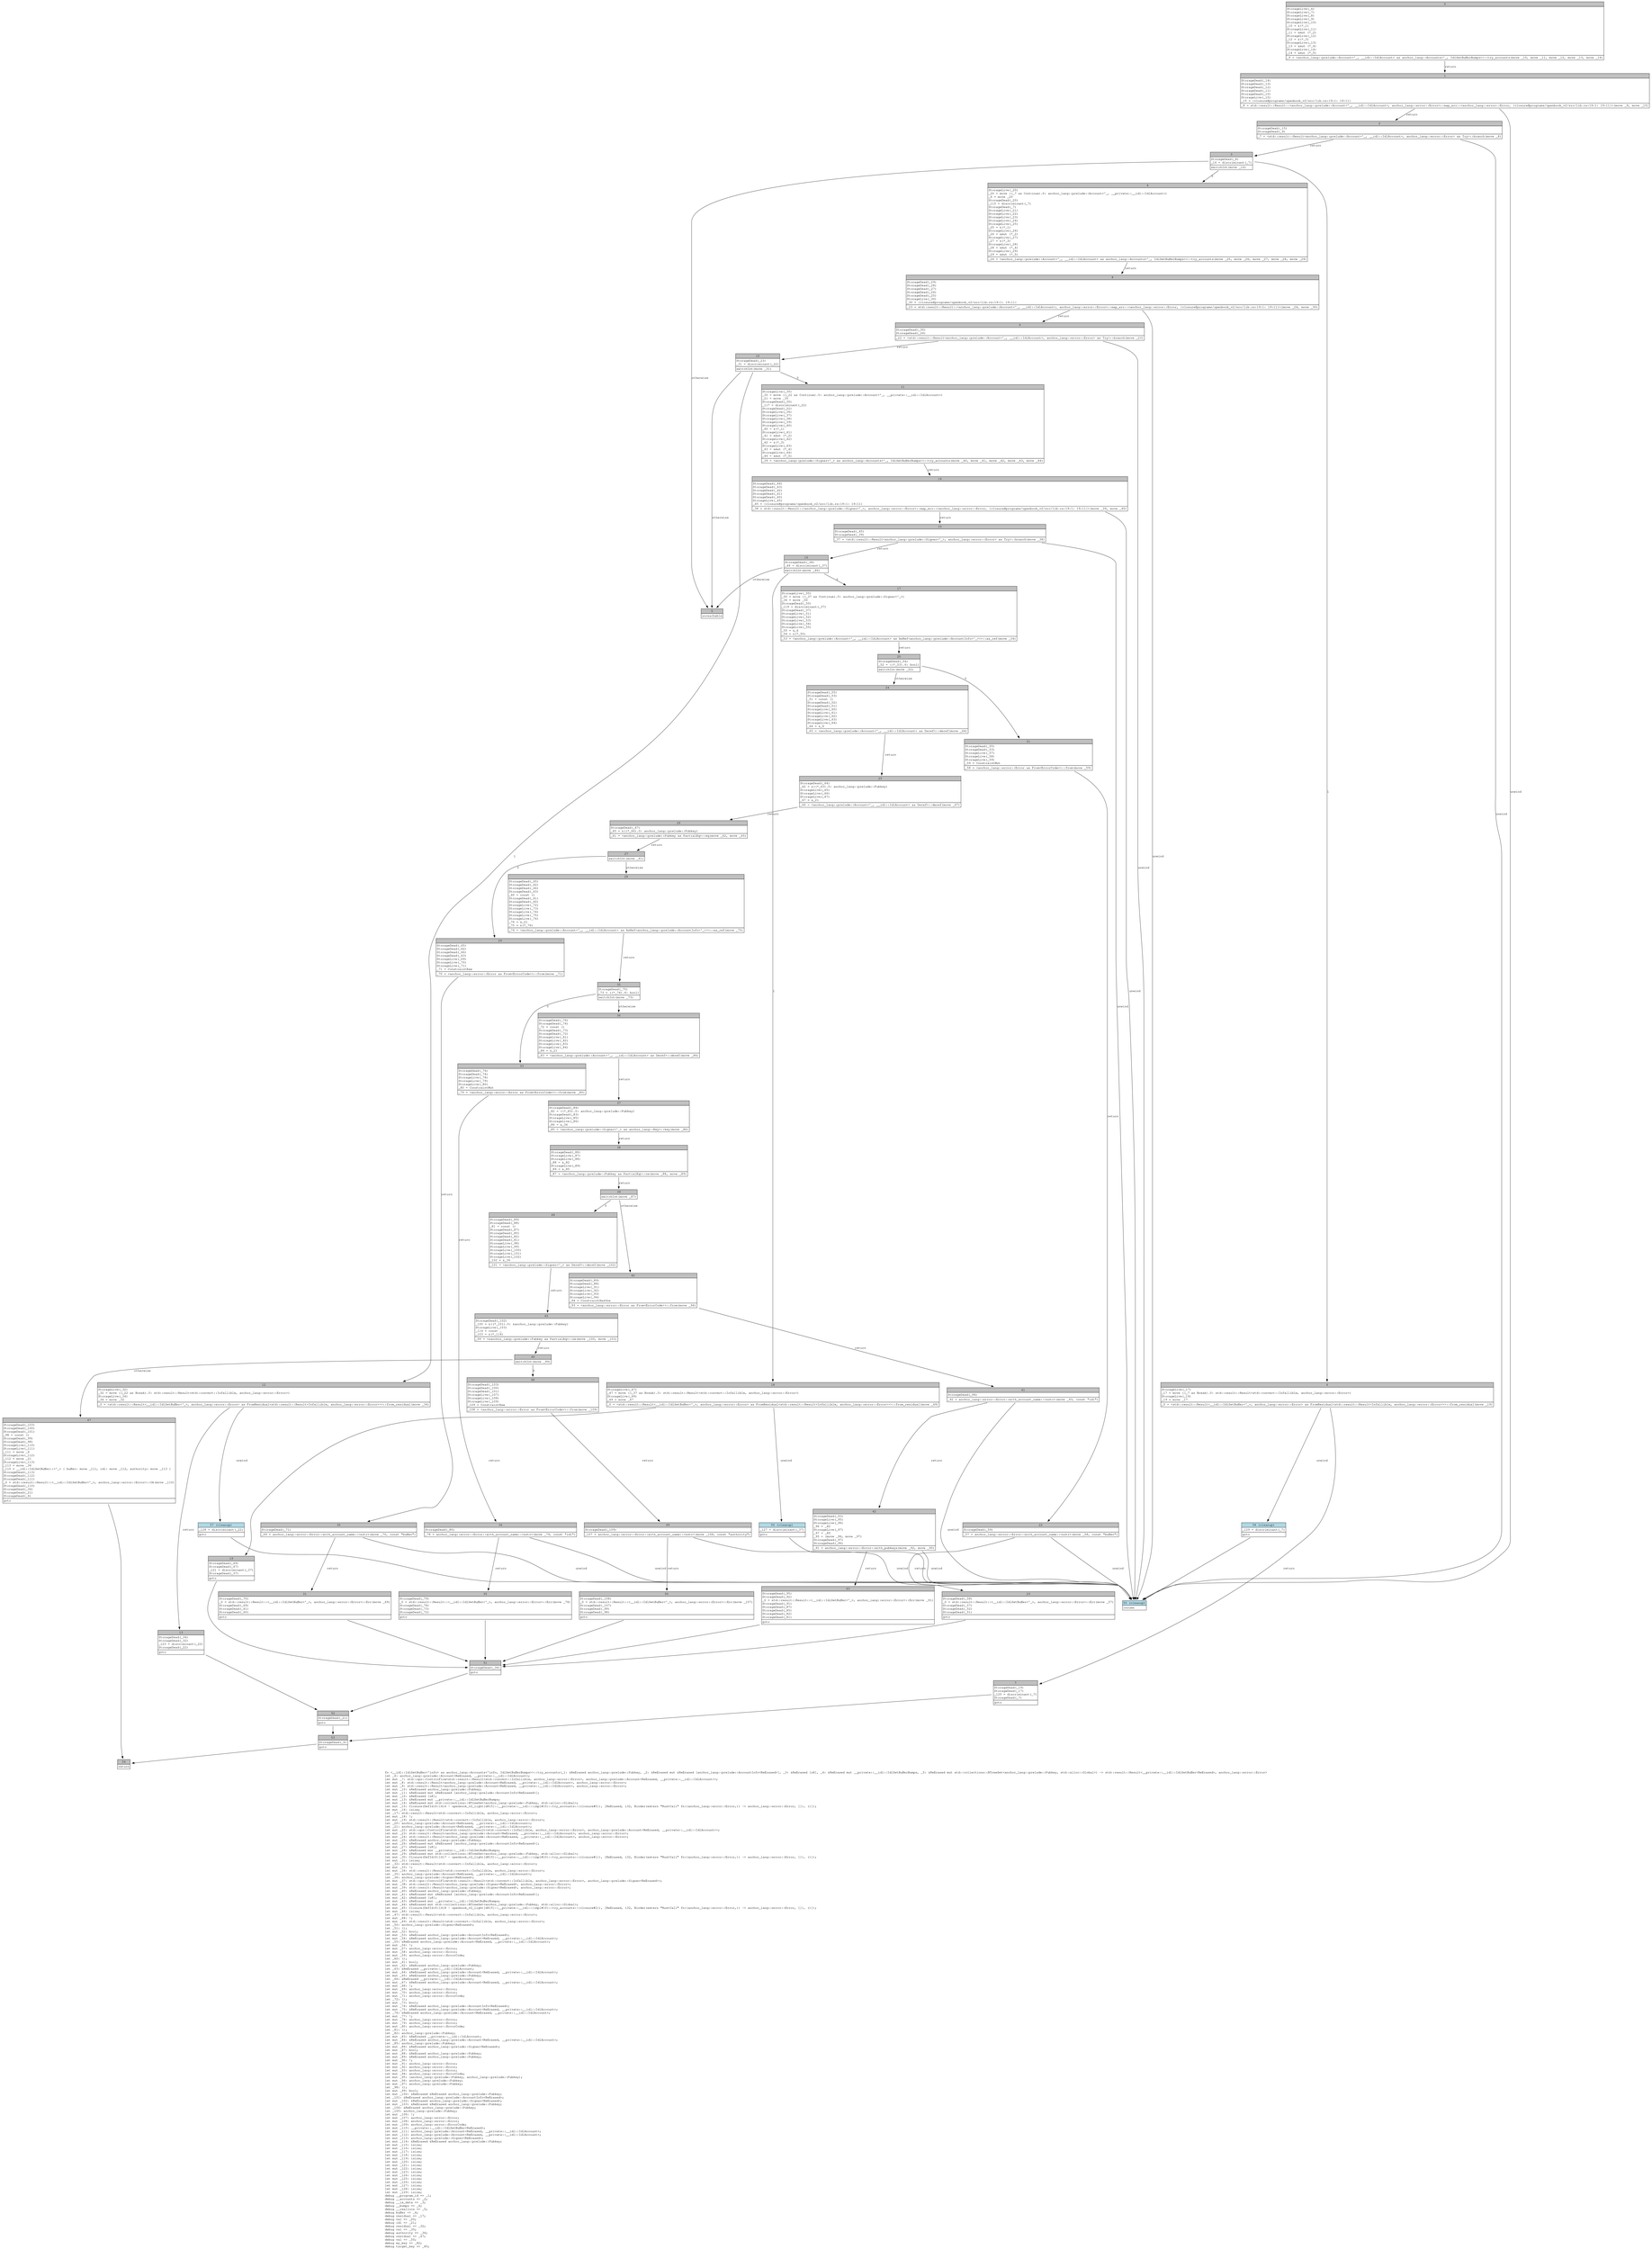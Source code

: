 digraph Mir_0_1415 {
    graph [fontname="Courier, monospace"];
    node [fontname="Courier, monospace"];
    edge [fontname="Courier, monospace"];
    label=<fn &lt;__idl::IdlSetBuffer&lt;'info&gt; as anchor_lang::Accounts&lt;'info, IdlSetBufferBumps&gt;&gt;::try_accounts(_1: &amp;ReErased anchor_lang::prelude::Pubkey, _2: &amp;ReErased mut &amp;ReErased [anchor_lang::prelude::AccountInfo&lt;ReErased&gt;], _3: &amp;ReErased [u8], _4: &amp;ReErased mut __private::__idl::IdlSetBufferBumps, _5: &amp;ReErased mut std::collections::BTreeSet&lt;anchor_lang::prelude::Pubkey, std::alloc::Global&gt;) -&gt; std::result::Result&lt;__private::__idl::IdlSetBuffer&lt;ReErased&gt;, anchor_lang::error::Error&gt;<br align="left"/>let _6: anchor_lang::prelude::Account&lt;ReErased, __private::__idl::IdlAccount&gt;;<br align="left"/>let mut _7: std::ops::ControlFlow&lt;std::result::Result&lt;std::convert::Infallible, anchor_lang::error::Error&gt;, anchor_lang::prelude::Account&lt;ReErased, __private::__idl::IdlAccount&gt;&gt;;<br align="left"/>let mut _8: std::result::Result&lt;anchor_lang::prelude::Account&lt;ReErased, __private::__idl::IdlAccount&gt;, anchor_lang::error::Error&gt;;<br align="left"/>let mut _9: std::result::Result&lt;anchor_lang::prelude::Account&lt;ReErased, __private::__idl::IdlAccount&gt;, anchor_lang::error::Error&gt;;<br align="left"/>let mut _10: &amp;ReErased anchor_lang::prelude::Pubkey;<br align="left"/>let mut _11: &amp;ReErased mut &amp;ReErased [anchor_lang::prelude::AccountInfo&lt;ReErased&gt;];<br align="left"/>let mut _12: &amp;ReErased [u8];<br align="left"/>let mut _13: &amp;ReErased mut __private::__idl::IdlSetBufferBumps;<br align="left"/>let mut _14: &amp;ReErased mut std::collections::BTreeSet&lt;anchor_lang::prelude::Pubkey, std::alloc::Global&gt;;<br align="left"/>let mut _15: Closure(DefId(0:1416 ~ openbook_v2_light[d815]::__private::__idl::{impl#10}::try_accounts::{closure#0}), [ReErased, i32, Binder(extern &quot;RustCall&quot; fn((anchor_lang::error::Error,)) -&gt; anchor_lang::error::Error, []), ()]);<br align="left"/>let mut _16: isize;<br align="left"/>let _17: std::result::Result&lt;std::convert::Infallible, anchor_lang::error::Error&gt;;<br align="left"/>let mut _18: !;<br align="left"/>let mut _19: std::result::Result&lt;std::convert::Infallible, anchor_lang::error::Error&gt;;<br align="left"/>let _20: anchor_lang::prelude::Account&lt;ReErased, __private::__idl::IdlAccount&gt;;<br align="left"/>let _21: anchor_lang::prelude::Account&lt;ReErased, __private::__idl::IdlAccount&gt;;<br align="left"/>let mut _22: std::ops::ControlFlow&lt;std::result::Result&lt;std::convert::Infallible, anchor_lang::error::Error&gt;, anchor_lang::prelude::Account&lt;ReErased, __private::__idl::IdlAccount&gt;&gt;;<br align="left"/>let mut _23: std::result::Result&lt;anchor_lang::prelude::Account&lt;ReErased, __private::__idl::IdlAccount&gt;, anchor_lang::error::Error&gt;;<br align="left"/>let mut _24: std::result::Result&lt;anchor_lang::prelude::Account&lt;ReErased, __private::__idl::IdlAccount&gt;, anchor_lang::error::Error&gt;;<br align="left"/>let mut _25: &amp;ReErased anchor_lang::prelude::Pubkey;<br align="left"/>let mut _26: &amp;ReErased mut &amp;ReErased [anchor_lang::prelude::AccountInfo&lt;ReErased&gt;];<br align="left"/>let mut _27: &amp;ReErased [u8];<br align="left"/>let mut _28: &amp;ReErased mut __private::__idl::IdlSetBufferBumps;<br align="left"/>let mut _29: &amp;ReErased mut std::collections::BTreeSet&lt;anchor_lang::prelude::Pubkey, std::alloc::Global&gt;;<br align="left"/>let mut _30: Closure(DefId(0:1417 ~ openbook_v2_light[d815]::__private::__idl::{impl#10}::try_accounts::{closure#1}), [ReErased, i32, Binder(extern &quot;RustCall&quot; fn((anchor_lang::error::Error,)) -&gt; anchor_lang::error::Error, []), ()]);<br align="left"/>let mut _31: isize;<br align="left"/>let _32: std::result::Result&lt;std::convert::Infallible, anchor_lang::error::Error&gt;;<br align="left"/>let mut _33: !;<br align="left"/>let mut _34: std::result::Result&lt;std::convert::Infallible, anchor_lang::error::Error&gt;;<br align="left"/>let _35: anchor_lang::prelude::Account&lt;ReErased, __private::__idl::IdlAccount&gt;;<br align="left"/>let _36: anchor_lang::prelude::Signer&lt;ReErased&gt;;<br align="left"/>let mut _37: std::ops::ControlFlow&lt;std::result::Result&lt;std::convert::Infallible, anchor_lang::error::Error&gt;, anchor_lang::prelude::Signer&lt;ReErased&gt;&gt;;<br align="left"/>let mut _38: std::result::Result&lt;anchor_lang::prelude::Signer&lt;ReErased&gt;, anchor_lang::error::Error&gt;;<br align="left"/>let mut _39: std::result::Result&lt;anchor_lang::prelude::Signer&lt;ReErased&gt;, anchor_lang::error::Error&gt;;<br align="left"/>let mut _40: &amp;ReErased anchor_lang::prelude::Pubkey;<br align="left"/>let mut _41: &amp;ReErased mut &amp;ReErased [anchor_lang::prelude::AccountInfo&lt;ReErased&gt;];<br align="left"/>let mut _42: &amp;ReErased [u8];<br align="left"/>let mut _43: &amp;ReErased mut __private::__idl::IdlSetBufferBumps;<br align="left"/>let mut _44: &amp;ReErased mut std::collections::BTreeSet&lt;anchor_lang::prelude::Pubkey, std::alloc::Global&gt;;<br align="left"/>let mut _45: Closure(DefId(0:1418 ~ openbook_v2_light[d815]::__private::__idl::{impl#10}::try_accounts::{closure#2}), [ReErased, i32, Binder(extern &quot;RustCall&quot; fn((anchor_lang::error::Error,)) -&gt; anchor_lang::error::Error, []), ()]);<br align="left"/>let mut _46: isize;<br align="left"/>let _47: std::result::Result&lt;std::convert::Infallible, anchor_lang::error::Error&gt;;<br align="left"/>let mut _48: !;<br align="left"/>let mut _49: std::result::Result&lt;std::convert::Infallible, anchor_lang::error::Error&gt;;<br align="left"/>let _50: anchor_lang::prelude::Signer&lt;ReErased&gt;;<br align="left"/>let _51: ();<br align="left"/>let mut _52: bool;<br align="left"/>let mut _53: &amp;ReErased anchor_lang::prelude::AccountInfo&lt;ReErased&gt;;<br align="left"/>let mut _54: &amp;ReErased anchor_lang::prelude::Account&lt;ReErased, __private::__idl::IdlAccount&gt;;<br align="left"/>let _55: &amp;ReErased anchor_lang::prelude::Account&lt;ReErased, __private::__idl::IdlAccount&gt;;<br align="left"/>let mut _56: !;<br align="left"/>let mut _57: anchor_lang::error::Error;<br align="left"/>let mut _58: anchor_lang::error::Error;<br align="left"/>let mut _59: anchor_lang::error::ErrorCode;<br align="left"/>let _60: ();<br align="left"/>let mut _61: bool;<br align="left"/>let mut _62: &amp;ReErased anchor_lang::prelude::Pubkey;<br align="left"/>let _63: &amp;ReErased __private::__idl::IdlAccount;<br align="left"/>let mut _64: &amp;ReErased anchor_lang::prelude::Account&lt;ReErased, __private::__idl::IdlAccount&gt;;<br align="left"/>let mut _65: &amp;ReErased anchor_lang::prelude::Pubkey;<br align="left"/>let _66: &amp;ReErased __private::__idl::IdlAccount;<br align="left"/>let mut _67: &amp;ReErased anchor_lang::prelude::Account&lt;ReErased, __private::__idl::IdlAccount&gt;;<br align="left"/>let mut _68: !;<br align="left"/>let mut _69: anchor_lang::error::Error;<br align="left"/>let mut _70: anchor_lang::error::Error;<br align="left"/>let mut _71: anchor_lang::error::ErrorCode;<br align="left"/>let _72: ();<br align="left"/>let mut _73: bool;<br align="left"/>let mut _74: &amp;ReErased anchor_lang::prelude::AccountInfo&lt;ReErased&gt;;<br align="left"/>let mut _75: &amp;ReErased anchor_lang::prelude::Account&lt;ReErased, __private::__idl::IdlAccount&gt;;<br align="left"/>let _76: &amp;ReErased anchor_lang::prelude::Account&lt;ReErased, __private::__idl::IdlAccount&gt;;<br align="left"/>let mut _77: !;<br align="left"/>let mut _78: anchor_lang::error::Error;<br align="left"/>let mut _79: anchor_lang::error::Error;<br align="left"/>let mut _80: anchor_lang::error::ErrorCode;<br align="left"/>let _81: ();<br align="left"/>let _82: anchor_lang::prelude::Pubkey;<br align="left"/>let mut _83: &amp;ReErased __private::__idl::IdlAccount;<br align="left"/>let mut _84: &amp;ReErased anchor_lang::prelude::Account&lt;ReErased, __private::__idl::IdlAccount&gt;;<br align="left"/>let _85: anchor_lang::prelude::Pubkey;<br align="left"/>let mut _86: &amp;ReErased anchor_lang::prelude::Signer&lt;ReErased&gt;;<br align="left"/>let mut _87: bool;<br align="left"/>let mut _88: &amp;ReErased anchor_lang::prelude::Pubkey;<br align="left"/>let mut _89: &amp;ReErased anchor_lang::prelude::Pubkey;<br align="left"/>let mut _90: !;<br align="left"/>let mut _91: anchor_lang::error::Error;<br align="left"/>let mut _92: anchor_lang::error::Error;<br align="left"/>let mut _93: anchor_lang::error::Error;<br align="left"/>let mut _94: anchor_lang::error::ErrorCode;<br align="left"/>let mut _95: (anchor_lang::prelude::Pubkey, anchor_lang::prelude::Pubkey);<br align="left"/>let mut _96: anchor_lang::prelude::Pubkey;<br align="left"/>let mut _97: anchor_lang::prelude::Pubkey;<br align="left"/>let _98: ();<br align="left"/>let mut _99: bool;<br align="left"/>let mut _100: &amp;ReErased &amp;ReErased anchor_lang::prelude::Pubkey;<br align="left"/>let _101: &amp;ReErased anchor_lang::prelude::AccountInfo&lt;ReErased&gt;;<br align="left"/>let mut _102: &amp;ReErased anchor_lang::prelude::Signer&lt;ReErased&gt;;<br align="left"/>let mut _103: &amp;ReErased &amp;ReErased anchor_lang::prelude::Pubkey;<br align="left"/>let _104: &amp;ReErased anchor_lang::prelude::Pubkey;<br align="left"/>let _105: anchor_lang::prelude::Pubkey;<br align="left"/>let mut _106: !;<br align="left"/>let mut _107: anchor_lang::error::Error;<br align="left"/>let mut _108: anchor_lang::error::Error;<br align="left"/>let mut _109: anchor_lang::error::ErrorCode;<br align="left"/>let mut _110: __private::__idl::IdlSetBuffer&lt;ReErased&gt;;<br align="left"/>let mut _111: anchor_lang::prelude::Account&lt;ReErased, __private::__idl::IdlAccount&gt;;<br align="left"/>let mut _112: anchor_lang::prelude::Account&lt;ReErased, __private::__idl::IdlAccount&gt;;<br align="left"/>let mut _113: anchor_lang::prelude::Signer&lt;ReErased&gt;;<br align="left"/>let mut _114: &amp;ReErased &amp;ReErased anchor_lang::prelude::Pubkey;<br align="left"/>let mut _115: isize;<br align="left"/>let mut _116: isize;<br align="left"/>let mut _117: isize;<br align="left"/>let mut _118: isize;<br align="left"/>let mut _119: isize;<br align="left"/>let mut _120: isize;<br align="left"/>let mut _121: isize;<br align="left"/>let mut _122: isize;<br align="left"/>let mut _123: isize;<br align="left"/>let mut _124: isize;<br align="left"/>let mut _125: isize;<br align="left"/>let mut _126: isize;<br align="left"/>let mut _127: isize;<br align="left"/>let mut _128: isize;<br align="left"/>let mut _129: isize;<br align="left"/>debug __program_id =&gt; _1;<br align="left"/>debug __accounts =&gt; _2;<br align="left"/>debug __ix_data =&gt; _3;<br align="left"/>debug __bumps =&gt; _4;<br align="left"/>debug __reallocs =&gt; _5;<br align="left"/>debug buffer =&gt; _6;<br align="left"/>debug residual =&gt; _17;<br align="left"/>debug val =&gt; _20;<br align="left"/>debug idl =&gt; _21;<br align="left"/>debug residual =&gt; _32;<br align="left"/>debug val =&gt; _35;<br align="left"/>debug authority =&gt; _36;<br align="left"/>debug residual =&gt; _47;<br align="left"/>debug val =&gt; _50;<br align="left"/>debug my_key =&gt; _82;<br align="left"/>debug target_key =&gt; _85;<br align="left"/>>;
    bb0__0_1415 [shape="none", label=<<table border="0" cellborder="1" cellspacing="0"><tr><td bgcolor="gray" align="center" colspan="1">0</td></tr><tr><td align="left" balign="left">StorageLive(_6)<br/>StorageLive(_7)<br/>StorageLive(_8)<br/>StorageLive(_9)<br/>StorageLive(_10)<br/>_10 = &amp;(*_1)<br/>StorageLive(_11)<br/>_11 = &amp;mut (*_2)<br/>StorageLive(_12)<br/>_12 = &amp;(*_3)<br/>StorageLive(_13)<br/>_13 = &amp;mut (*_4)<br/>StorageLive(_14)<br/>_14 = &amp;mut (*_5)<br/></td></tr><tr><td align="left">_9 = &lt;anchor_lang::prelude::Account&lt;'_, __idl::IdlAccount&gt; as anchor_lang::Accounts&lt;'_, IdlSetBufferBumps&gt;&gt;::try_accounts(move _10, move _11, move _12, move _13, move _14)</td></tr></table>>];
    bb1__0_1415 [shape="none", label=<<table border="0" cellborder="1" cellspacing="0"><tr><td bgcolor="gray" align="center" colspan="1">1</td></tr><tr><td align="left" balign="left">StorageDead(_14)<br/>StorageDead(_13)<br/>StorageDead(_12)<br/>StorageDead(_11)<br/>StorageDead(_10)<br/>StorageLive(_15)<br/>_15 = {closure@programs/openbook_v2/src/lib.rs:19:1: 19:11}<br/></td></tr><tr><td align="left">_8 = std::result::Result::&lt;anchor_lang::prelude::Account&lt;'_, __idl::IdlAccount&gt;, anchor_lang::error::Error&gt;::map_err::&lt;anchor_lang::error::Error, {closure@programs/openbook_v2/src/lib.rs:19:1: 19:11}&gt;(move _9, move _15)</td></tr></table>>];
    bb2__0_1415 [shape="none", label=<<table border="0" cellborder="1" cellspacing="0"><tr><td bgcolor="gray" align="center" colspan="1">2</td></tr><tr><td align="left" balign="left">StorageDead(_15)<br/>StorageDead(_9)<br/></td></tr><tr><td align="left">_7 = &lt;std::result::Result&lt;anchor_lang::prelude::Account&lt;'_, __idl::IdlAccount&gt;, anchor_lang::error::Error&gt; as Try&gt;::branch(move _8)</td></tr></table>>];
    bb3__0_1415 [shape="none", label=<<table border="0" cellborder="1" cellspacing="0"><tr><td bgcolor="gray" align="center" colspan="1">3</td></tr><tr><td align="left" balign="left">StorageDead(_8)<br/>_16 = discriminant(_7)<br/></td></tr><tr><td align="left">switchInt(move _16)</td></tr></table>>];
    bb4__0_1415 [shape="none", label=<<table border="0" cellborder="1" cellspacing="0"><tr><td bgcolor="gray" align="center" colspan="1">4</td></tr><tr><td align="left" balign="left">StorageLive(_20)<br/>_20 = move ((_7 as Continue).0: anchor_lang::prelude::Account&lt;'_, __private::__idl::IdlAccount&gt;)<br/>_6 = move _20<br/>StorageDead(_20)<br/>_115 = discriminant(_7)<br/>StorageDead(_7)<br/>StorageLive(_21)<br/>StorageLive(_22)<br/>StorageLive(_23)<br/>StorageLive(_24)<br/>StorageLive(_25)<br/>_25 = &amp;(*_1)<br/>StorageLive(_26)<br/>_26 = &amp;mut (*_2)<br/>StorageLive(_27)<br/>_27 = &amp;(*_3)<br/>StorageLive(_28)<br/>_28 = &amp;mut (*_4)<br/>StorageLive(_29)<br/>_29 = &amp;mut (*_5)<br/></td></tr><tr><td align="left">_24 = &lt;anchor_lang::prelude::Account&lt;'_, __idl::IdlAccount&gt; as anchor_lang::Accounts&lt;'_, IdlSetBufferBumps&gt;&gt;::try_accounts(move _25, move _26, move _27, move _28, move _29)</td></tr></table>>];
    bb5__0_1415 [shape="none", label=<<table border="0" cellborder="1" cellspacing="0"><tr><td bgcolor="gray" align="center" colspan="1">5</td></tr><tr><td align="left">unreachable</td></tr></table>>];
    bb6__0_1415 [shape="none", label=<<table border="0" cellborder="1" cellspacing="0"><tr><td bgcolor="gray" align="center" colspan="1">6</td></tr><tr><td align="left" balign="left">StorageLive(_17)<br/>_17 = move ((_7 as Break).0: std::result::Result&lt;std::convert::Infallible, anchor_lang::error::Error&gt;)<br/>StorageLive(_19)<br/>_19 = move _17<br/></td></tr><tr><td align="left">_0 = &lt;std::result::Result&lt;__idl::IdlSetBuffer&lt;'_&gt;, anchor_lang::error::Error&gt; as FromResidual&lt;std::result::Result&lt;Infallible, anchor_lang::error::Error&gt;&gt;&gt;::from_residual(move _19)</td></tr></table>>];
    bb7__0_1415 [shape="none", label=<<table border="0" cellborder="1" cellspacing="0"><tr><td bgcolor="gray" align="center" colspan="1">7</td></tr><tr><td align="left" balign="left">StorageDead(_19)<br/>StorageDead(_17)<br/>_125 = discriminant(_7)<br/>StorageDead(_7)<br/></td></tr><tr><td align="left">goto</td></tr></table>>];
    bb8__0_1415 [shape="none", label=<<table border="0" cellborder="1" cellspacing="0"><tr><td bgcolor="gray" align="center" colspan="1">8</td></tr><tr><td align="left" balign="left">StorageDead(_29)<br/>StorageDead(_28)<br/>StorageDead(_27)<br/>StorageDead(_26)<br/>StorageDead(_25)<br/>StorageLive(_30)<br/>_30 = {closure@programs/openbook_v2/src/lib.rs:19:1: 19:11}<br/></td></tr><tr><td align="left">_23 = std::result::Result::&lt;anchor_lang::prelude::Account&lt;'_, __idl::IdlAccount&gt;, anchor_lang::error::Error&gt;::map_err::&lt;anchor_lang::error::Error, {closure@programs/openbook_v2/src/lib.rs:19:1: 19:11}&gt;(move _24, move _30)</td></tr></table>>];
    bb9__0_1415 [shape="none", label=<<table border="0" cellborder="1" cellspacing="0"><tr><td bgcolor="gray" align="center" colspan="1">9</td></tr><tr><td align="left" balign="left">StorageDead(_30)<br/>StorageDead(_24)<br/></td></tr><tr><td align="left">_22 = &lt;std::result::Result&lt;anchor_lang::prelude::Account&lt;'_, __idl::IdlAccount&gt;, anchor_lang::error::Error&gt; as Try&gt;::branch(move _23)</td></tr></table>>];
    bb10__0_1415 [shape="none", label=<<table border="0" cellborder="1" cellspacing="0"><tr><td bgcolor="gray" align="center" colspan="1">10</td></tr><tr><td align="left" balign="left">StorageDead(_23)<br/>_31 = discriminant(_22)<br/></td></tr><tr><td align="left">switchInt(move _31)</td></tr></table>>];
    bb11__0_1415 [shape="none", label=<<table border="0" cellborder="1" cellspacing="0"><tr><td bgcolor="gray" align="center" colspan="1">11</td></tr><tr><td align="left" balign="left">StorageLive(_35)<br/>_35 = move ((_22 as Continue).0: anchor_lang::prelude::Account&lt;'_, __private::__idl::IdlAccount&gt;)<br/>_21 = move _35<br/>StorageDead(_35)<br/>_117 = discriminant(_22)<br/>StorageDead(_22)<br/>StorageLive(_36)<br/>StorageLive(_37)<br/>StorageLive(_38)<br/>StorageLive(_39)<br/>StorageLive(_40)<br/>_40 = &amp;(*_1)<br/>StorageLive(_41)<br/>_41 = &amp;mut (*_2)<br/>StorageLive(_42)<br/>_42 = &amp;(*_3)<br/>StorageLive(_43)<br/>_43 = &amp;mut (*_4)<br/>StorageLive(_44)<br/>_44 = &amp;mut (*_5)<br/></td></tr><tr><td align="left">_39 = &lt;anchor_lang::prelude::Signer&lt;'_&gt; as anchor_lang::Accounts&lt;'_, IdlSetBufferBumps&gt;&gt;::try_accounts(move _40, move _41, move _42, move _43, move _44)</td></tr></table>>];
    bb12__0_1415 [shape="none", label=<<table border="0" cellborder="1" cellspacing="0"><tr><td bgcolor="gray" align="center" colspan="1">12</td></tr><tr><td align="left" balign="left">StorageLive(_32)<br/>_32 = move ((_22 as Break).0: std::result::Result&lt;std::convert::Infallible, anchor_lang::error::Error&gt;)<br/>StorageLive(_34)<br/>_34 = move _32<br/></td></tr><tr><td align="left">_0 = &lt;std::result::Result&lt;__idl::IdlSetBuffer&lt;'_&gt;, anchor_lang::error::Error&gt; as FromResidual&lt;std::result::Result&lt;Infallible, anchor_lang::error::Error&gt;&gt;&gt;::from_residual(move _34)</td></tr></table>>];
    bb13__0_1415 [shape="none", label=<<table border="0" cellborder="1" cellspacing="0"><tr><td bgcolor="gray" align="center" colspan="1">13</td></tr><tr><td align="left" balign="left">StorageDead(_34)<br/>StorageDead(_32)<br/>_123 = discriminant(_22)<br/>StorageDead(_22)<br/></td></tr><tr><td align="left">goto</td></tr></table>>];
    bb14__0_1415 [shape="none", label=<<table border="0" cellborder="1" cellspacing="0"><tr><td bgcolor="gray" align="center" colspan="1">14</td></tr><tr><td align="left" balign="left">StorageDead(_44)<br/>StorageDead(_43)<br/>StorageDead(_42)<br/>StorageDead(_41)<br/>StorageDead(_40)<br/>StorageLive(_45)<br/>_45 = {closure@programs/openbook_v2/src/lib.rs:19:1: 19:11}<br/></td></tr><tr><td align="left">_38 = std::result::Result::&lt;anchor_lang::prelude::Signer&lt;'_&gt;, anchor_lang::error::Error&gt;::map_err::&lt;anchor_lang::error::Error, {closure@programs/openbook_v2/src/lib.rs:19:1: 19:11}&gt;(move _39, move _45)</td></tr></table>>];
    bb15__0_1415 [shape="none", label=<<table border="0" cellborder="1" cellspacing="0"><tr><td bgcolor="gray" align="center" colspan="1">15</td></tr><tr><td align="left" balign="left">StorageDead(_45)<br/>StorageDead(_39)<br/></td></tr><tr><td align="left">_37 = &lt;std::result::Result&lt;anchor_lang::prelude::Signer&lt;'_&gt;, anchor_lang::error::Error&gt; as Try&gt;::branch(move _38)</td></tr></table>>];
    bb16__0_1415 [shape="none", label=<<table border="0" cellborder="1" cellspacing="0"><tr><td bgcolor="gray" align="center" colspan="1">16</td></tr><tr><td align="left" balign="left">StorageDead(_38)<br/>_46 = discriminant(_37)<br/></td></tr><tr><td align="left">switchInt(move _46)</td></tr></table>>];
    bb17__0_1415 [shape="none", label=<<table border="0" cellborder="1" cellspacing="0"><tr><td bgcolor="gray" align="center" colspan="1">17</td></tr><tr><td align="left" balign="left">StorageLive(_50)<br/>_50 = move ((_37 as Continue).0: anchor_lang::prelude::Signer&lt;'_&gt;)<br/>_36 = move _50<br/>StorageDead(_50)<br/>_119 = discriminant(_37)<br/>StorageDead(_37)<br/>StorageLive(_51)<br/>StorageLive(_52)<br/>StorageLive(_53)<br/>StorageLive(_54)<br/>StorageLive(_55)<br/>_55 = &amp;_6<br/>_54 = &amp;(*_55)<br/></td></tr><tr><td align="left">_53 = &lt;anchor_lang::prelude::Account&lt;'_, __idl::IdlAccount&gt; as AsRef&lt;anchor_lang::prelude::AccountInfo&lt;'_&gt;&gt;&gt;::as_ref(move _54)</td></tr></table>>];
    bb18__0_1415 [shape="none", label=<<table border="0" cellborder="1" cellspacing="0"><tr><td bgcolor="gray" align="center" colspan="1">18</td></tr><tr><td align="left" balign="left">StorageLive(_47)<br/>_47 = move ((_37 as Break).0: std::result::Result&lt;std::convert::Infallible, anchor_lang::error::Error&gt;)<br/>StorageLive(_49)<br/>_49 = move _47<br/></td></tr><tr><td align="left">_0 = &lt;std::result::Result&lt;__idl::IdlSetBuffer&lt;'_&gt;, anchor_lang::error::Error&gt; as FromResidual&lt;std::result::Result&lt;Infallible, anchor_lang::error::Error&gt;&gt;&gt;::from_residual(move _49)</td></tr></table>>];
    bb19__0_1415 [shape="none", label=<<table border="0" cellborder="1" cellspacing="0"><tr><td bgcolor="gray" align="center" colspan="1">19</td></tr><tr><td align="left" balign="left">StorageDead(_49)<br/>StorageDead(_47)<br/>_121 = discriminant(_37)<br/>StorageDead(_37)<br/></td></tr><tr><td align="left">goto</td></tr></table>>];
    bb20__0_1415 [shape="none", label=<<table border="0" cellborder="1" cellspacing="0"><tr><td bgcolor="gray" align="center" colspan="1">20</td></tr><tr><td align="left" balign="left">StorageDead(_54)<br/>_52 = ((*_53).6: bool)<br/></td></tr><tr><td align="left">switchInt(move _52)</td></tr></table>>];
    bb21__0_1415 [shape="none", label=<<table border="0" cellborder="1" cellspacing="0"><tr><td bgcolor="gray" align="center" colspan="1">21</td></tr><tr><td align="left" balign="left">StorageDead(_55)<br/>StorageDead(_53)<br/>StorageLive(_57)<br/>StorageLive(_58)<br/>StorageLive(_59)<br/>_59 = ConstraintMut<br/></td></tr><tr><td align="left">_58 = &lt;anchor_lang::error::Error as From&lt;ErrorCode&gt;&gt;::from(move _59)</td></tr></table>>];
    bb22__0_1415 [shape="none", label=<<table border="0" cellborder="1" cellspacing="0"><tr><td bgcolor="gray" align="center" colspan="1">22</td></tr><tr><td align="left" balign="left">StorageDead(_59)<br/></td></tr><tr><td align="left">_57 = anchor_lang::error::Error::with_account_name::&lt;&amp;str&gt;(move _58, const &quot;buffer&quot;)</td></tr></table>>];
    bb23__0_1415 [shape="none", label=<<table border="0" cellborder="1" cellspacing="0"><tr><td bgcolor="gray" align="center" colspan="1">23</td></tr><tr><td align="left" balign="left">StorageDead(_58)<br/>_0 = std::result::Result::&lt;__idl::IdlSetBuffer&lt;'_&gt;, anchor_lang::error::Error&gt;::Err(move _57)<br/>StorageDead(_57)<br/>StorageDead(_52)<br/>StorageDead(_51)<br/></td></tr><tr><td align="left">goto</td></tr></table>>];
    bb24__0_1415 [shape="none", label=<<table border="0" cellborder="1" cellspacing="0"><tr><td bgcolor="gray" align="center" colspan="1">24</td></tr><tr><td align="left" balign="left">StorageDead(_55)<br/>StorageDead(_53)<br/>_51 = const ()<br/>StorageDead(_52)<br/>StorageDead(_51)<br/>StorageLive(_60)<br/>StorageLive(_61)<br/>StorageLive(_62)<br/>StorageLive(_63)<br/>StorageLive(_64)<br/>_64 = &amp;_6<br/></td></tr><tr><td align="left">_63 = &lt;anchor_lang::prelude::Account&lt;'_, __idl::IdlAccount&gt; as Deref&gt;::deref(move _64)</td></tr></table>>];
    bb25__0_1415 [shape="none", label=<<table border="0" cellborder="1" cellspacing="0"><tr><td bgcolor="gray" align="center" colspan="1">25</td></tr><tr><td align="left" balign="left">StorageDead(_64)<br/>_62 = &amp;((*_63).0: anchor_lang::prelude::Pubkey)<br/>StorageLive(_65)<br/>StorageLive(_66)<br/>StorageLive(_67)<br/>_67 = &amp;_21<br/></td></tr><tr><td align="left">_66 = &lt;anchor_lang::prelude::Account&lt;'_, __idl::IdlAccount&gt; as Deref&gt;::deref(move _67)</td></tr></table>>];
    bb26__0_1415 [shape="none", label=<<table border="0" cellborder="1" cellspacing="0"><tr><td bgcolor="gray" align="center" colspan="1">26</td></tr><tr><td align="left" balign="left">StorageDead(_67)<br/>_65 = &amp;((*_66).0: anchor_lang::prelude::Pubkey)<br/></td></tr><tr><td align="left">_61 = &lt;anchor_lang::prelude::Pubkey as PartialEq&gt;::eq(move _62, move _65)</td></tr></table>>];
    bb27__0_1415 [shape="none", label=<<table border="0" cellborder="1" cellspacing="0"><tr><td bgcolor="gray" align="center" colspan="1">27</td></tr><tr><td align="left">switchInt(move _61)</td></tr></table>>];
    bb28__0_1415 [shape="none", label=<<table border="0" cellborder="1" cellspacing="0"><tr><td bgcolor="gray" align="center" colspan="1">28</td></tr><tr><td align="left" balign="left">StorageDead(_65)<br/>StorageDead(_62)<br/>StorageDead(_66)<br/>StorageDead(_63)<br/>_60 = const ()<br/>StorageDead(_61)<br/>StorageDead(_60)<br/>StorageLive(_72)<br/>StorageLive(_73)<br/>StorageLive(_74)<br/>StorageLive(_75)<br/>StorageLive(_76)<br/>_76 = &amp;_21<br/>_75 = &amp;(*_76)<br/></td></tr><tr><td align="left">_74 = &lt;anchor_lang::prelude::Account&lt;'_, __idl::IdlAccount&gt; as AsRef&lt;anchor_lang::prelude::AccountInfo&lt;'_&gt;&gt;&gt;::as_ref(move _75)</td></tr></table>>];
    bb29__0_1415 [shape="none", label=<<table border="0" cellborder="1" cellspacing="0"><tr><td bgcolor="gray" align="center" colspan="1">29</td></tr><tr><td align="left" balign="left">StorageDead(_65)<br/>StorageDead(_62)<br/>StorageDead(_66)<br/>StorageDead(_63)<br/>StorageLive(_69)<br/>StorageLive(_70)<br/>StorageLive(_71)<br/>_71 = ConstraintRaw<br/></td></tr><tr><td align="left">_70 = &lt;anchor_lang::error::Error as From&lt;ErrorCode&gt;&gt;::from(move _71)</td></tr></table>>];
    bb30__0_1415 [shape="none", label=<<table border="0" cellborder="1" cellspacing="0"><tr><td bgcolor="gray" align="center" colspan="1">30</td></tr><tr><td align="left" balign="left">StorageDead(_71)<br/></td></tr><tr><td align="left">_69 = anchor_lang::error::Error::with_account_name::&lt;&amp;str&gt;(move _70, const &quot;buffer&quot;)</td></tr></table>>];
    bb31__0_1415 [shape="none", label=<<table border="0" cellborder="1" cellspacing="0"><tr><td bgcolor="gray" align="center" colspan="1">31</td></tr><tr><td align="left" balign="left">StorageDead(_70)<br/>_0 = std::result::Result::&lt;__idl::IdlSetBuffer&lt;'_&gt;, anchor_lang::error::Error&gt;::Err(move _69)<br/>StorageDead(_69)<br/>StorageDead(_61)<br/>StorageDead(_60)<br/></td></tr><tr><td align="left">goto</td></tr></table>>];
    bb32__0_1415 [shape="none", label=<<table border="0" cellborder="1" cellspacing="0"><tr><td bgcolor="gray" align="center" colspan="1">32</td></tr><tr><td align="left" balign="left">StorageDead(_75)<br/>_73 = ((*_74).6: bool)<br/></td></tr><tr><td align="left">switchInt(move _73)</td></tr></table>>];
    bb33__0_1415 [shape="none", label=<<table border="0" cellborder="1" cellspacing="0"><tr><td bgcolor="gray" align="center" colspan="1">33</td></tr><tr><td align="left" balign="left">StorageDead(_76)<br/>StorageDead(_74)<br/>StorageLive(_78)<br/>StorageLive(_79)<br/>StorageLive(_80)<br/>_80 = ConstraintMut<br/></td></tr><tr><td align="left">_79 = &lt;anchor_lang::error::Error as From&lt;ErrorCode&gt;&gt;::from(move _80)</td></tr></table>>];
    bb34__0_1415 [shape="none", label=<<table border="0" cellborder="1" cellspacing="0"><tr><td bgcolor="gray" align="center" colspan="1">34</td></tr><tr><td align="left" balign="left">StorageDead(_80)<br/></td></tr><tr><td align="left">_78 = anchor_lang::error::Error::with_account_name::&lt;&amp;str&gt;(move _79, const &quot;idl&quot;)</td></tr></table>>];
    bb35__0_1415 [shape="none", label=<<table border="0" cellborder="1" cellspacing="0"><tr><td bgcolor="gray" align="center" colspan="1">35</td></tr><tr><td align="left" balign="left">StorageDead(_79)<br/>_0 = std::result::Result::&lt;__idl::IdlSetBuffer&lt;'_&gt;, anchor_lang::error::Error&gt;::Err(move _78)<br/>StorageDead(_78)<br/>StorageDead(_73)<br/>StorageDead(_72)<br/></td></tr><tr><td align="left">goto</td></tr></table>>];
    bb36__0_1415 [shape="none", label=<<table border="0" cellborder="1" cellspacing="0"><tr><td bgcolor="gray" align="center" colspan="1">36</td></tr><tr><td align="left" balign="left">StorageDead(_76)<br/>StorageDead(_74)<br/>_72 = const ()<br/>StorageDead(_73)<br/>StorageDead(_72)<br/>StorageLive(_81)<br/>StorageLive(_82)<br/>StorageLive(_83)<br/>StorageLive(_84)<br/>_84 = &amp;_21<br/></td></tr><tr><td align="left">_83 = &lt;anchor_lang::prelude::Account&lt;'_, __idl::IdlAccount&gt; as Deref&gt;::deref(move _84)</td></tr></table>>];
    bb37__0_1415 [shape="none", label=<<table border="0" cellborder="1" cellspacing="0"><tr><td bgcolor="gray" align="center" colspan="1">37</td></tr><tr><td align="left" balign="left">StorageDead(_84)<br/>_82 = ((*_83).0: anchor_lang::prelude::Pubkey)<br/>StorageDead(_83)<br/>StorageLive(_85)<br/>StorageLive(_86)<br/>_86 = &amp;_36<br/></td></tr><tr><td align="left">_85 = &lt;anchor_lang::prelude::Signer&lt;'_&gt; as anchor_lang::Key&gt;::key(move _86)</td></tr></table>>];
    bb38__0_1415 [shape="none", label=<<table border="0" cellborder="1" cellspacing="0"><tr><td bgcolor="gray" align="center" colspan="1">38</td></tr><tr><td align="left" balign="left">StorageDead(_86)<br/>StorageLive(_87)<br/>StorageLive(_88)<br/>_88 = &amp;_82<br/>StorageLive(_89)<br/>_89 = &amp;_85<br/></td></tr><tr><td align="left">_87 = &lt;anchor_lang::prelude::Pubkey as PartialEq&gt;::ne(move _88, move _89)</td></tr></table>>];
    bb39__0_1415 [shape="none", label=<<table border="0" cellborder="1" cellspacing="0"><tr><td bgcolor="gray" align="center" colspan="1">39</td></tr><tr><td align="left">switchInt(move _87)</td></tr></table>>];
    bb40__0_1415 [shape="none", label=<<table border="0" cellborder="1" cellspacing="0"><tr><td bgcolor="gray" align="center" colspan="1">40</td></tr><tr><td align="left" balign="left">StorageDead(_89)<br/>StorageDead(_88)<br/>StorageLive(_91)<br/>StorageLive(_92)<br/>StorageLive(_93)<br/>StorageLive(_94)<br/>_94 = ConstraintHasOne<br/></td></tr><tr><td align="left">_93 = &lt;anchor_lang::error::Error as From&lt;ErrorCode&gt;&gt;::from(move _94)</td></tr></table>>];
    bb41__0_1415 [shape="none", label=<<table border="0" cellborder="1" cellspacing="0"><tr><td bgcolor="gray" align="center" colspan="1">41</td></tr><tr><td align="left" balign="left">StorageDead(_94)<br/></td></tr><tr><td align="left">_92 = anchor_lang::error::Error::with_account_name::&lt;&amp;str&gt;(move _93, const &quot;idl&quot;)</td></tr></table>>];
    bb42__0_1415 [shape="none", label=<<table border="0" cellborder="1" cellspacing="0"><tr><td bgcolor="gray" align="center" colspan="1">42</td></tr><tr><td align="left" balign="left">StorageDead(_93)<br/>StorageLive(_95)<br/>StorageLive(_96)<br/>_96 = _82<br/>StorageLive(_97)<br/>_97 = _85<br/>_95 = (move _96, move _97)<br/>StorageDead(_97)<br/>StorageDead(_96)<br/></td></tr><tr><td align="left">_91 = anchor_lang::error::Error::with_pubkeys(move _92, move _95)</td></tr></table>>];
    bb43__0_1415 [shape="none", label=<<table border="0" cellborder="1" cellspacing="0"><tr><td bgcolor="gray" align="center" colspan="1">43</td></tr><tr><td align="left" balign="left">StorageDead(_95)<br/>StorageDead(_92)<br/>_0 = std::result::Result::&lt;__idl::IdlSetBuffer&lt;'_&gt;, anchor_lang::error::Error&gt;::Err(move _91)<br/>StorageDead(_91)<br/>StorageDead(_87)<br/>StorageDead(_85)<br/>StorageDead(_82)<br/>StorageDead(_81)<br/></td></tr><tr><td align="left">goto</td></tr></table>>];
    bb44__0_1415 [shape="none", label=<<table border="0" cellborder="1" cellspacing="0"><tr><td bgcolor="gray" align="center" colspan="1">44</td></tr><tr><td align="left" balign="left">StorageDead(_89)<br/>StorageDead(_88)<br/>_81 = const ()<br/>StorageDead(_87)<br/>StorageDead(_85)<br/>StorageDead(_82)<br/>StorageDead(_81)<br/>StorageLive(_98)<br/>StorageLive(_99)<br/>StorageLive(_100)<br/>StorageLive(_101)<br/>StorageLive(_102)<br/>_102 = &amp;_36<br/></td></tr><tr><td align="left">_101 = &lt;anchor_lang::prelude::Signer&lt;'_&gt; as Deref&gt;::deref(move _102)</td></tr></table>>];
    bb45__0_1415 [shape="none", label=<<table border="0" cellborder="1" cellspacing="0"><tr><td bgcolor="gray" align="center" colspan="1">45</td></tr><tr><td align="left" balign="left">StorageDead(_102)<br/>_100 = &amp;((*_101).0: &amp;anchor_lang::prelude::Pubkey)<br/>StorageLive(_103)<br/>_114 = const _<br/>_103 = &amp;(*_114)<br/></td></tr><tr><td align="left">_99 = &lt;&amp;anchor_lang::prelude::Pubkey as PartialEq&gt;::ne(move _100, move _103)</td></tr></table>>];
    bb46__0_1415 [shape="none", label=<<table border="0" cellborder="1" cellspacing="0"><tr><td bgcolor="gray" align="center" colspan="1">46</td></tr><tr><td align="left">switchInt(move _99)</td></tr></table>>];
    bb47__0_1415 [shape="none", label=<<table border="0" cellborder="1" cellspacing="0"><tr><td bgcolor="gray" align="center" colspan="1">47</td></tr><tr><td align="left" balign="left">StorageDead(_103)<br/>StorageDead(_100)<br/>StorageDead(_101)<br/>_98 = const ()<br/>StorageDead(_99)<br/>StorageDead(_98)<br/>StorageLive(_110)<br/>StorageLive(_111)<br/>_111 = move _6<br/>StorageLive(_112)<br/>_112 = move _21<br/>StorageLive(_113)<br/>_113 = move _36<br/>_110 = __idl::IdlSetBuffer::&lt;'_&gt; { buffer: move _111, idl: move _112, authority: move _113 }<br/>StorageDead(_113)<br/>StorageDead(_112)<br/>StorageDead(_111)<br/>_0 = std::result::Result::&lt;__idl::IdlSetBuffer&lt;'_&gt;, anchor_lang::error::Error&gt;::Ok(move _110)<br/>StorageDead(_110)<br/>StorageDead(_36)<br/>StorageDead(_21)<br/>StorageDead(_6)<br/></td></tr><tr><td align="left">goto</td></tr></table>>];
    bb48__0_1415 [shape="none", label=<<table border="0" cellborder="1" cellspacing="0"><tr><td bgcolor="gray" align="center" colspan="1">48</td></tr><tr><td align="left" balign="left">StorageDead(_103)<br/>StorageDead(_100)<br/>StorageDead(_101)<br/>StorageLive(_107)<br/>StorageLive(_108)<br/>StorageLive(_109)<br/>_109 = ConstraintRaw<br/></td></tr><tr><td align="left">_108 = &lt;anchor_lang::error::Error as From&lt;ErrorCode&gt;&gt;::from(move _109)</td></tr></table>>];
    bb49__0_1415 [shape="none", label=<<table border="0" cellborder="1" cellspacing="0"><tr><td bgcolor="gray" align="center" colspan="1">49</td></tr><tr><td align="left" balign="left">StorageDead(_109)<br/></td></tr><tr><td align="left">_107 = anchor_lang::error::Error::with_account_name::&lt;&amp;str&gt;(move _108, const &quot;authority&quot;)</td></tr></table>>];
    bb50__0_1415 [shape="none", label=<<table border="0" cellborder="1" cellspacing="0"><tr><td bgcolor="gray" align="center" colspan="1">50</td></tr><tr><td align="left" balign="left">StorageDead(_108)<br/>_0 = std::result::Result::&lt;__idl::IdlSetBuffer&lt;'_&gt;, anchor_lang::error::Error&gt;::Err(move _107)<br/>StorageDead(_107)<br/>StorageDead(_99)<br/>StorageDead(_98)<br/></td></tr><tr><td align="left">goto</td></tr></table>>];
    bb51__0_1415 [shape="none", label=<<table border="0" cellborder="1" cellspacing="0"><tr><td bgcolor="gray" align="center" colspan="1">51</td></tr><tr><td align="left" balign="left">StorageDead(_36)<br/></td></tr><tr><td align="left">goto</td></tr></table>>];
    bb52__0_1415 [shape="none", label=<<table border="0" cellborder="1" cellspacing="0"><tr><td bgcolor="gray" align="center" colspan="1">52</td></tr><tr><td align="left" balign="left">StorageDead(_21)<br/></td></tr><tr><td align="left">goto</td></tr></table>>];
    bb53__0_1415 [shape="none", label=<<table border="0" cellborder="1" cellspacing="0"><tr><td bgcolor="gray" align="center" colspan="1">53</td></tr><tr><td align="left" balign="left">StorageDead(_6)<br/></td></tr><tr><td align="left">goto</td></tr></table>>];
    bb54__0_1415 [shape="none", label=<<table border="0" cellborder="1" cellspacing="0"><tr><td bgcolor="gray" align="center" colspan="1">54</td></tr><tr><td align="left">return</td></tr></table>>];
    bb55__0_1415 [shape="none", label=<<table border="0" cellborder="1" cellspacing="0"><tr><td bgcolor="lightblue" align="center" colspan="1">55 (cleanup)</td></tr><tr><td align="left">resume</td></tr></table>>];
    bb56__0_1415 [shape="none", label=<<table border="0" cellborder="1" cellspacing="0"><tr><td bgcolor="lightblue" align="center" colspan="1">56 (cleanup)</td></tr><tr><td align="left" balign="left">_127 = discriminant(_37)<br/></td></tr><tr><td align="left">goto</td></tr></table>>];
    bb57__0_1415 [shape="none", label=<<table border="0" cellborder="1" cellspacing="0"><tr><td bgcolor="lightblue" align="center" colspan="1">57 (cleanup)</td></tr><tr><td align="left" balign="left">_128 = discriminant(_22)<br/></td></tr><tr><td align="left">goto</td></tr></table>>];
    bb58__0_1415 [shape="none", label=<<table border="0" cellborder="1" cellspacing="0"><tr><td bgcolor="lightblue" align="center" colspan="1">58 (cleanup)</td></tr><tr><td align="left" balign="left">_129 = discriminant(_7)<br/></td></tr><tr><td align="left">goto</td></tr></table>>];
    bb0__0_1415 -> bb1__0_1415 [label="return"];
    bb1__0_1415 -> bb2__0_1415 [label="return"];
    bb1__0_1415 -> bb55__0_1415 [label="unwind"];
    bb2__0_1415 -> bb3__0_1415 [label="return"];
    bb2__0_1415 -> bb55__0_1415 [label="unwind"];
    bb3__0_1415 -> bb4__0_1415 [label="0"];
    bb3__0_1415 -> bb6__0_1415 [label="1"];
    bb3__0_1415 -> bb5__0_1415 [label="otherwise"];
    bb4__0_1415 -> bb8__0_1415 [label="return"];
    bb6__0_1415 -> bb7__0_1415 [label="return"];
    bb6__0_1415 -> bb58__0_1415 [label="unwind"];
    bb7__0_1415 -> bb53__0_1415 [label=""];
    bb8__0_1415 -> bb9__0_1415 [label="return"];
    bb8__0_1415 -> bb55__0_1415 [label="unwind"];
    bb9__0_1415 -> bb10__0_1415 [label="return"];
    bb9__0_1415 -> bb55__0_1415 [label="unwind"];
    bb10__0_1415 -> bb11__0_1415 [label="0"];
    bb10__0_1415 -> bb12__0_1415 [label="1"];
    bb10__0_1415 -> bb5__0_1415 [label="otherwise"];
    bb11__0_1415 -> bb14__0_1415 [label="return"];
    bb12__0_1415 -> bb13__0_1415 [label="return"];
    bb12__0_1415 -> bb57__0_1415 [label="unwind"];
    bb13__0_1415 -> bb52__0_1415 [label=""];
    bb14__0_1415 -> bb15__0_1415 [label="return"];
    bb14__0_1415 -> bb55__0_1415 [label="unwind"];
    bb15__0_1415 -> bb16__0_1415 [label="return"];
    bb15__0_1415 -> bb55__0_1415 [label="unwind"];
    bb16__0_1415 -> bb17__0_1415 [label="0"];
    bb16__0_1415 -> bb18__0_1415 [label="1"];
    bb16__0_1415 -> bb5__0_1415 [label="otherwise"];
    bb17__0_1415 -> bb20__0_1415 [label="return"];
    bb18__0_1415 -> bb19__0_1415 [label="return"];
    bb18__0_1415 -> bb56__0_1415 [label="unwind"];
    bb19__0_1415 -> bb51__0_1415 [label=""];
    bb20__0_1415 -> bb21__0_1415 [label="0"];
    bb20__0_1415 -> bb24__0_1415 [label="otherwise"];
    bb21__0_1415 -> bb22__0_1415 [label="return"];
    bb22__0_1415 -> bb23__0_1415 [label="return"];
    bb22__0_1415 -> bb55__0_1415 [label="unwind"];
    bb23__0_1415 -> bb51__0_1415 [label=""];
    bb24__0_1415 -> bb25__0_1415 [label="return"];
    bb25__0_1415 -> bb26__0_1415 [label="return"];
    bb26__0_1415 -> bb27__0_1415 [label="return"];
    bb27__0_1415 -> bb29__0_1415 [label="0"];
    bb27__0_1415 -> bb28__0_1415 [label="otherwise"];
    bb28__0_1415 -> bb32__0_1415 [label="return"];
    bb29__0_1415 -> bb30__0_1415 [label="return"];
    bb30__0_1415 -> bb31__0_1415 [label="return"];
    bb30__0_1415 -> bb55__0_1415 [label="unwind"];
    bb31__0_1415 -> bb51__0_1415 [label=""];
    bb32__0_1415 -> bb33__0_1415 [label="0"];
    bb32__0_1415 -> bb36__0_1415 [label="otherwise"];
    bb33__0_1415 -> bb34__0_1415 [label="return"];
    bb34__0_1415 -> bb35__0_1415 [label="return"];
    bb34__0_1415 -> bb55__0_1415 [label="unwind"];
    bb35__0_1415 -> bb51__0_1415 [label=""];
    bb36__0_1415 -> bb37__0_1415 [label="return"];
    bb37__0_1415 -> bb38__0_1415 [label="return"];
    bb38__0_1415 -> bb39__0_1415 [label="return"];
    bb39__0_1415 -> bb44__0_1415 [label="0"];
    bb39__0_1415 -> bb40__0_1415 [label="otherwise"];
    bb40__0_1415 -> bb41__0_1415 [label="return"];
    bb41__0_1415 -> bb42__0_1415 [label="return"];
    bb41__0_1415 -> bb55__0_1415 [label="unwind"];
    bb42__0_1415 -> bb43__0_1415 [label="return"];
    bb42__0_1415 -> bb55__0_1415 [label="unwind"];
    bb43__0_1415 -> bb51__0_1415 [label=""];
    bb44__0_1415 -> bb45__0_1415 [label="return"];
    bb45__0_1415 -> bb46__0_1415 [label="return"];
    bb46__0_1415 -> bb48__0_1415 [label="0"];
    bb46__0_1415 -> bb47__0_1415 [label="otherwise"];
    bb47__0_1415 -> bb54__0_1415 [label=""];
    bb48__0_1415 -> bb49__0_1415 [label="return"];
    bb49__0_1415 -> bb50__0_1415 [label="return"];
    bb49__0_1415 -> bb55__0_1415 [label="unwind"];
    bb50__0_1415 -> bb51__0_1415 [label=""];
    bb51__0_1415 -> bb52__0_1415 [label=""];
    bb52__0_1415 -> bb53__0_1415 [label=""];
    bb53__0_1415 -> bb54__0_1415 [label=""];
    bb56__0_1415 -> bb55__0_1415 [label=""];
    bb57__0_1415 -> bb55__0_1415 [label=""];
    bb58__0_1415 -> bb55__0_1415 [label=""];
}
